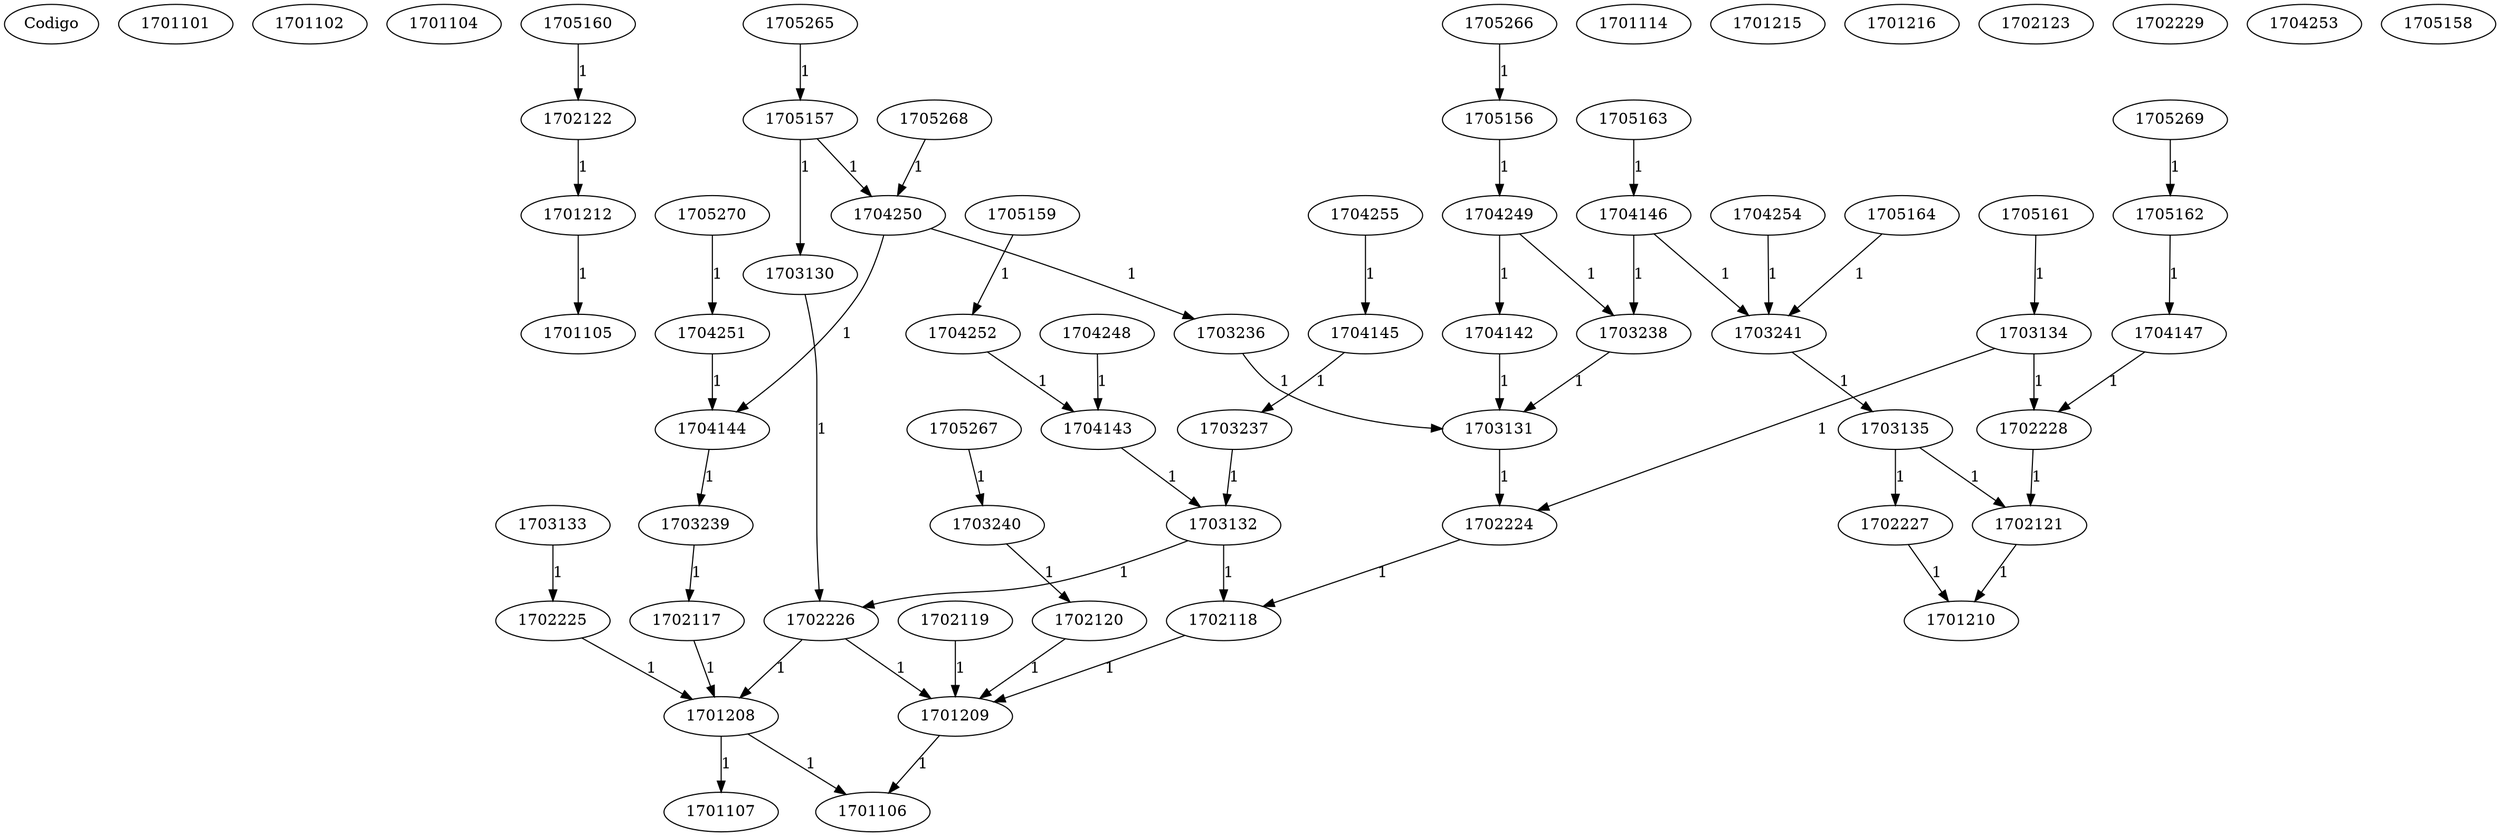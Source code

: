 strict digraph A { 
Codigo
1701101
1701102
1701104
1701105
1701106
1701107
1701114
1701208
1701208->1701106[label =1]
1701208->1701107[label =1]
1701209
1701209->1701106[label =1]
1701210
1701212
1701212->1701105[label =1]
1701215
1701216
1702117
1702117->1701208[label =1]
1702118
1702118->1701209[label =1]
1702119
1702119->1701209[label =1]
1702120
1702120->1701209[label =1]
1702121
1702121->1701210[label =1]
1702122
1702122->1701212[label =1]
1702123
1702224
1702224->1702118[label =1]
1702225
1702225->1701208[label =1]
1702226
1702226->1701208[label =1]
1702226->1701209[label =1]
1702227
1702227->1701210[label =1]
1702228
1702228->1702121[label =1]
1702229
1703130
1703130->1702226[label =1]
1703131
1703131->1702224[label =1]
1703132
1703132->1702118[label =1]
1703132->1702226[label =1]
1703133
1703133->1702225[label =1]
1703134
1703134->1702224[label =1]
1703134->1702228[label =1]
1703135
1703135->1702121[label =1]
1703135->1702227[label =1]
1703236
1703236->1703131[label =1]
1703237
1703237->1703132[label =1]
1703238
1703238->1703131[label =1]
1703239
1703239->1702117[label =1]
1703240
1703240->1702120[label =1]
1703241
1703241->1703135[label =1]
1704142
1704142->1703131[label =1]
1704143
1704143->1703132[label =1]
1704144
1704144->1703239[label =1]
1704145
1704145->1703237[label =1]
1704146
1704146->1703238[label =1]
1704146->1703241[label =1]
1704147
1704147->1702228[label =1]
1704248
1704248->1704143[label =1]
1704249
1704249->1703238[label =1]
1704249->1704142[label =1]
1704250
1704250->1703236[label =1]
1704250->1704144[label =1]
1704251
1704251->1704144[label =1]
1704252
1704252->1704143[label =1]
1704253
1704254
1704254->1703241[label =1]
1704255
1704255->1704145[label =1]
1705156
1705156->1704249[label =1]
1705157
1705157->1703130[label =1]
1705157->1704250[label =1]
1705158
1705159
1705159->1704252[label =1]
1705160
1705160->1702122[label =1]
1705161
1705161->1703134[label =1]
1705162
1705162->1704147[label =1]
1705163
1705163->1704146[label =1]
1705164
1705164->1703241[label =1]
1705265
1705265->1705157[label =1]
1705266
1705266->1705156[label =1]
1705267
1705267->1703240[label =1]
1705268
1705268->1704250[label =1]
1705269
1705269->1705162[label =1]
1705270
1705270->1704251[label =1]
}
